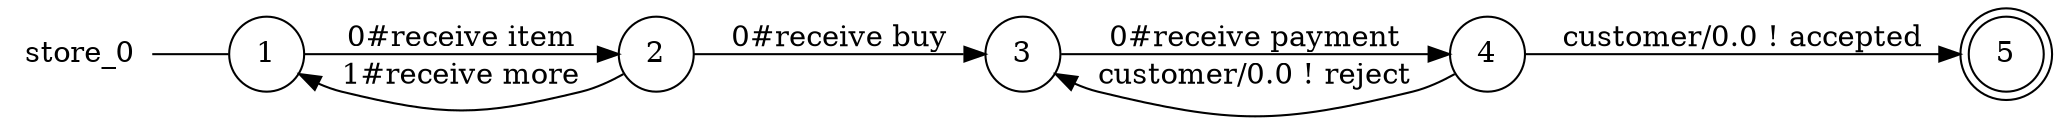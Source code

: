 digraph store_0 {
	rankdir="LR";
	n_0 [label="store_0", shape="plaintext"];
	n_1 [id="1", shape=circle, label="1"];
	n_0 -> n_1 [arrowhead=none];
	n_2 [id="4", shape=circle, label="2"];
	n_3 [id="6", shape=circle, label="4"];
	n_4 [id="3", shape=circle, label="3"];
	n_5 [id="2", shape=doublecircle, label="5"];

	n_3 -> n_4 [id="[$e|9]", label="customer/0.0 ! reject"];
	n_3 -> n_5 [id="[$e|6]", label="customer/0.0 ! accepted"];
	n_2 -> n_1 [id="[$e|8]", label="1#receive more"];
	n_2 -> n_4 [id="[$e|0]", label="0#receive buy"];
	n_4 -> n_3 [id="[$e|3]", label="0#receive payment"];
	n_1 -> n_2 [id="[$e|1]", label="0#receive item"];
}
